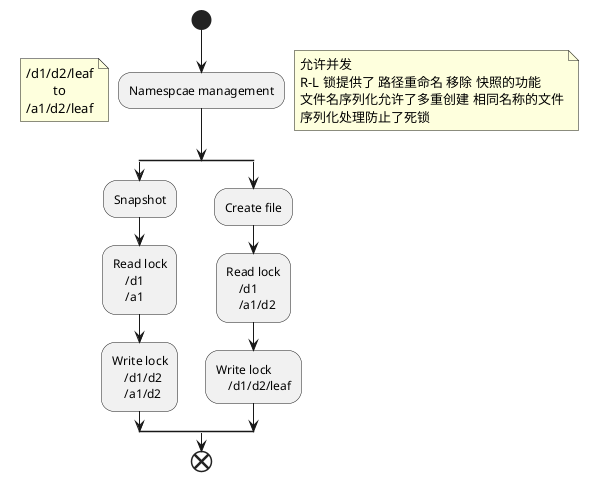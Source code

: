 @startuml "Master Function"
start

    :Namespcae management;
    note left
        /d1/d2/leaf
                to
        /a1/d2/leaf
    end note
    note right
        允许并发
        R-L 锁提供了 路径重命名 移除 快照的功能
        文件名序列化允许了多重创建 相同名称的文件
        序列化处理防止了死锁
    end note

    split
        :Snapshot;
        :Read lock
            /d1 
            /a1;
        :Write lock
            /d1/d2
            /a1/d2;
    split again
        :Create file;
        :Read lock
            /d1
            /a1/d2;
        :Write lock
            /d1/d2/leaf;
    end split
end
@enduml